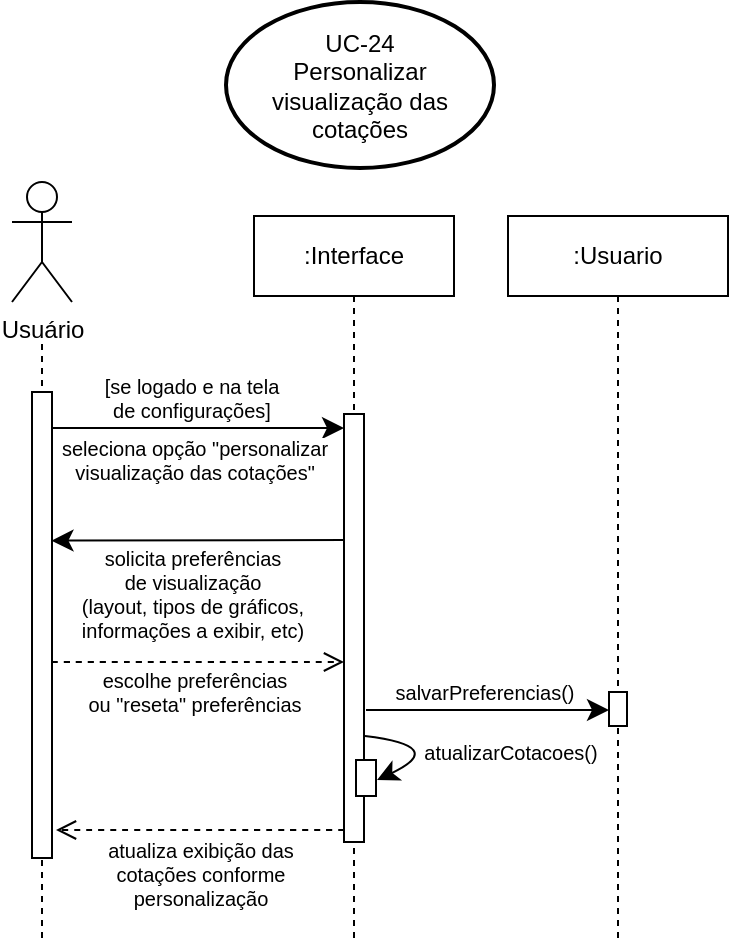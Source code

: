 <mxfile version="24.7.17">
  <diagram name="Page-1" id="Myoa1AziwmCaIxM09eh1">
    <mxGraphModel dx="1389" dy="980" grid="0" gridSize="10" guides="1" tooltips="1" connect="1" arrows="1" fold="1" page="0" pageScale="1" pageWidth="850" pageHeight="1100" math="0" shadow="0">
      <root>
        <mxCell id="0" />
        <mxCell id="1" parent="0" />
        <mxCell id="yBT9QOENxVRAA928ACzU-1" value=":Interface" style="shape=umlLifeline;perimeter=lifelinePerimeter;whiteSpace=wrap;html=1;container=0;dropTarget=0;collapsible=0;recursiveResize=0;outlineConnect=0;portConstraint=eastwest;newEdgeStyle={&quot;edgeStyle&quot;:&quot;elbowEdgeStyle&quot;,&quot;elbow&quot;:&quot;vertical&quot;,&quot;curved&quot;:0,&quot;rounded&quot;:0};" vertex="1" parent="1">
          <mxGeometry x="-57" y="-68" width="100" height="362" as="geometry" />
        </mxCell>
        <mxCell id="yBT9QOENxVRAA928ACzU-2" value="" style="html=1;points=[];perimeter=orthogonalPerimeter;outlineConnect=0;targetShapes=umlLifeline;portConstraint=eastwest;newEdgeStyle={&quot;edgeStyle&quot;:&quot;elbowEdgeStyle&quot;,&quot;elbow&quot;:&quot;vertical&quot;,&quot;curved&quot;:0,&quot;rounded&quot;:0};" vertex="1" parent="yBT9QOENxVRAA928ACzU-1">
          <mxGeometry x="45" y="99" width="10" height="214" as="geometry" />
        </mxCell>
        <mxCell id="yBT9QOENxVRAA928ACzU-6" value="" style="endArrow=none;dashed=1;html=1;rounded=0;" edge="1" parent="1">
          <mxGeometry width="50" height="50" relative="1" as="geometry">
            <mxPoint x="-163" y="293" as="sourcePoint" />
            <mxPoint x="-163" y="-6" as="targetPoint" />
          </mxGeometry>
        </mxCell>
        <mxCell id="yBT9QOENxVRAA928ACzU-7" value="Usuário" style="shape=umlActor;verticalLabelPosition=bottom;verticalAlign=top;html=1;outlineConnect=0;" vertex="1" parent="1">
          <mxGeometry x="-178" y="-85" width="30" height="60" as="geometry" />
        </mxCell>
        <mxCell id="yBT9QOENxVRAA928ACzU-8" value="" style="rounded=0;whiteSpace=wrap;html=1;" vertex="1" parent="1">
          <mxGeometry x="-168" y="20" width="10" height="233" as="geometry" />
        </mxCell>
        <mxCell id="yBT9QOENxVRAA928ACzU-9" value="" style="endArrow=classic;html=1;rounded=0;fontSize=12;startSize=8;endSize=8;curved=1;" edge="1" parent="1" target="yBT9QOENxVRAA928ACzU-2">
          <mxGeometry width="50" height="50" relative="1" as="geometry">
            <mxPoint x="-158" y="38" as="sourcePoint" />
            <mxPoint x="-108" y="-12" as="targetPoint" />
          </mxGeometry>
        </mxCell>
        <mxCell id="yBT9QOENxVRAA928ACzU-10" value="seleciona opção &quot;personalizar&lt;div style=&quot;font-size: 10px;&quot;&gt;visualização das cotações&quot;&lt;/div&gt;" style="edgeLabel;html=1;align=center;verticalAlign=middle;resizable=0;points=[];fontSize=10;" vertex="1" connectable="0" parent="yBT9QOENxVRAA928ACzU-9">
          <mxGeometry x="0.538" y="2" relative="1" as="geometry">
            <mxPoint x="-42" y="18" as="offset" />
          </mxGeometry>
        </mxCell>
        <mxCell id="yBT9QOENxVRAA928ACzU-11" value="[se logado e na tela de configurações]" style="text;html=1;align=center;verticalAlign=middle;whiteSpace=wrap;rounded=0;fontSize=10;" vertex="1" parent="1">
          <mxGeometry x="-138" y="8" width="100" height="30" as="geometry" />
        </mxCell>
        <mxCell id="yBT9QOENxVRAA928ACzU-12" value="" style="endArrow=open;html=1;rounded=0;fontSize=12;startSize=8;endSize=8;curved=1;endFill=0;dashed=1;" edge="1" parent="1">
          <mxGeometry width="50" height="50" relative="1" as="geometry">
            <mxPoint x="-12" y="239" as="sourcePoint" />
            <mxPoint x="-156" y="239" as="targetPoint" />
          </mxGeometry>
        </mxCell>
        <mxCell id="yBT9QOENxVRAA928ACzU-13" value="atualiza exibição das&lt;div&gt;cotações conforme&lt;/div&gt;&lt;div&gt;personalização&lt;/div&gt;" style="edgeLabel;html=1;align=center;verticalAlign=middle;resizable=0;points=[];fontSize=10;" vertex="1" connectable="0" parent="yBT9QOENxVRAA928ACzU-12">
          <mxGeometry x="0.082" relative="1" as="geometry">
            <mxPoint x="6" y="22" as="offset" />
          </mxGeometry>
        </mxCell>
        <mxCell id="yBT9QOENxVRAA928ACzU-14" value="UC-24&lt;div&gt;Personalizar visualização das cotações&lt;/div&gt;" style="strokeWidth=2;html=1;shape=mxgraph.flowchart.start_1;whiteSpace=wrap;" vertex="1" parent="1">
          <mxGeometry x="-71" y="-175" width="134" height="83" as="geometry" />
        </mxCell>
        <mxCell id="yBT9QOENxVRAA928ACzU-20" value=":Usuario" style="shape=umlLifeline;perimeter=lifelinePerimeter;whiteSpace=wrap;html=1;container=1;dropTarget=0;collapsible=0;recursiveResize=0;outlineConnect=0;portConstraint=eastwest;newEdgeStyle={&quot;curved&quot;:0,&quot;rounded&quot;:0};" vertex="1" parent="1">
          <mxGeometry x="70" y="-68" width="110" height="362" as="geometry" />
        </mxCell>
        <mxCell id="yBT9QOENxVRAA928ACzU-5" value="&lt;span style=&quot;color: rgba(0, 0, 0, 0); font-family: monospace; font-size: 0px; text-align: start;&quot;&gt;%3CmxGraphModel%3E%3Croot%3E%3CmxCell%20id%3D%220%22%2F%3E%3CmxCell%20id%3D%221%22%20parent%3D%220%22%2F%3E%3CmxCell%20id%3D%222%22%20value%3D%22%26lt%3Bfont%20style%3D%26quot%3Bfont-size%3A%209px%3B%26quot%3B%26gt%3B%5Bse%20n%C3%A3o%20houve%26lt%3B%2Ffont%26gt%3B%26lt%3Bdiv%20style%3D%26quot%3Bfont-size%3A%209px%3B%26quot%3B%26gt%3B%26lt%3Bfont%20style%3D%26quot%3Bfont-size%3A%209px%3B%26quot%3B%26gt%3Berro%5D%26lt%3B%2Ffont%26gt%3B%26lt%3B%2Fdiv%26gt%3B%22%20style%3D%22text%3Bhtml%3D1%3Balign%3Dcenter%3BverticalAlign%3Dmiddle%3Bresizable%3D0%3Bpoints%3D%5B%5D%3Bautosize%3D1%3BstrokeColor%3Dnone%3BfillColor%3Dnone%3BfontSize%3D9%3B%22%20vertex%3D%221%22%20parent%3D%221%22%3E%3CmxGeometry%20x%3D%22438%22%20y%3D%22306%22%20width%3D%2275%22%20height%3D%2234%22%20as%3D%22geometry%22%2F%3E%3C%2FmxCell%3E%3C%2Froot%3E%3C%2FmxGraphModel%3E&lt;/span&gt;" style="html=1;points=[];perimeter=orthogonalPerimeter;outlineConnect=0;targetShapes=umlLifeline;portConstraint=eastwest;newEdgeStyle={&quot;edgeStyle&quot;:&quot;elbowEdgeStyle&quot;,&quot;elbow&quot;:&quot;vertical&quot;,&quot;curved&quot;:0,&quot;rounded&quot;:0};" vertex="1" parent="yBT9QOENxVRAA928ACzU-20">
          <mxGeometry x="-76" y="272" width="10" height="18" as="geometry" />
        </mxCell>
        <mxCell id="yBT9QOENxVRAA928ACzU-3" value="" style="endArrow=classic;html=1;rounded=0;fontSize=12;startSize=8;endSize=8;curved=1;" edge="1" parent="yBT9QOENxVRAA928ACzU-20">
          <mxGeometry width="50" height="50" relative="1" as="geometry">
            <mxPoint x="-71.5" y="260" as="sourcePoint" />
            <mxPoint x="-65.5" y="282" as="targetPoint" />
            <Array as="points">
              <mxPoint x="-29.5" y="265" />
            </Array>
          </mxGeometry>
        </mxCell>
        <mxCell id="yBT9QOENxVRAA928ACzU-4" value="atualizarCotacoes()" style="edgeLabel;html=1;align=center;verticalAlign=middle;resizable=0;points=[];fontSize=10;" vertex="1" connectable="0" parent="yBT9QOENxVRAA928ACzU-3">
          <mxGeometry x="0.475" y="-4" relative="1" as="geometry">
            <mxPoint x="48" y="-1" as="offset" />
          </mxGeometry>
        </mxCell>
        <mxCell id="yBT9QOENxVRAA928ACzU-34" value="" style="endArrow=classic;html=1;rounded=0;fontSize=12;startSize=8;endSize=8;curved=1;entryX=0.976;entryY=0.319;entryDx=0;entryDy=0;entryPerimeter=0;" edge="1" parent="1" target="yBT9QOENxVRAA928ACzU-8">
          <mxGeometry width="50" height="50" relative="1" as="geometry">
            <mxPoint x="-12" y="94" as="sourcePoint" />
            <mxPoint x="38" y="44" as="targetPoint" />
          </mxGeometry>
        </mxCell>
        <mxCell id="yBT9QOENxVRAA928ACzU-35" value="solicita preferências&lt;div&gt;de visualização&lt;/div&gt;&lt;div&gt;(layout, tipos de gráficos,&lt;/div&gt;&lt;div&gt;informações a exibir, etc)&lt;/div&gt;" style="edgeLabel;html=1;align=center;verticalAlign=middle;resizable=0;points=[];fontSize=10;" vertex="1" connectable="0" parent="1">
          <mxGeometry x="-87.999" y="121" as="geometry" />
        </mxCell>
        <mxCell id="yBT9QOENxVRAA928ACzU-36" value="" style="endArrow=open;html=1;rounded=0;fontSize=12;startSize=8;endSize=8;curved=1;endFill=0;dashed=1;" edge="1" parent="1" target="yBT9QOENxVRAA928ACzU-2">
          <mxGeometry width="50" height="50" relative="1" as="geometry">
            <mxPoint x="-158" y="155" as="sourcePoint" />
            <mxPoint x="-108" y="105" as="targetPoint" />
          </mxGeometry>
        </mxCell>
        <mxCell id="yBT9QOENxVRAA928ACzU-37" value="escolhe preferências&lt;div&gt;ou &quot;reseta&quot; preferências&lt;/div&gt;" style="edgeLabel;html=1;align=center;verticalAlign=middle;resizable=0;points=[];fontSize=10;" vertex="1" connectable="0" parent="yBT9QOENxVRAA928ACzU-36">
          <mxGeometry x="-0.077" relative="1" as="geometry">
            <mxPoint x="3" y="15" as="offset" />
          </mxGeometry>
        </mxCell>
        <mxCell id="yBT9QOENxVRAA928ACzU-40" value="" style="endArrow=classic;html=1;rounded=0;fontSize=12;startSize=8;endSize=8;curved=1;" edge="1" parent="1" target="yBT9QOENxVRAA928ACzU-21">
          <mxGeometry width="50" height="50" relative="1" as="geometry">
            <mxPoint x="-1" y="179" as="sourcePoint" />
            <mxPoint x="143" y="179" as="targetPoint" />
          </mxGeometry>
        </mxCell>
        <mxCell id="yBT9QOENxVRAA928ACzU-41" value="salvarPreferencias()" style="edgeLabel;html=1;align=center;verticalAlign=middle;resizable=0;points=[];fontSize=10;" vertex="1" connectable="0" parent="yBT9QOENxVRAA928ACzU-40">
          <mxGeometry x="-0.042" y="1" relative="1" as="geometry">
            <mxPoint x="1" y="-8" as="offset" />
          </mxGeometry>
        </mxCell>
        <mxCell id="yBT9QOENxVRAA928ACzU-21" value="" style="html=1;points=[[0,0,0,0,5],[0,1,0,0,-5],[1,0,0,0,5],[1,1,0,0,-5]];perimeter=orthogonalPerimeter;outlineConnect=0;targetShapes=umlLifeline;portConstraint=eastwest;newEdgeStyle={&quot;curved&quot;:0,&quot;rounded&quot;:0};" vertex="1" parent="1">
          <mxGeometry x="120.5" y="170" width="9" height="17" as="geometry" />
        </mxCell>
      </root>
    </mxGraphModel>
  </diagram>
</mxfile>
